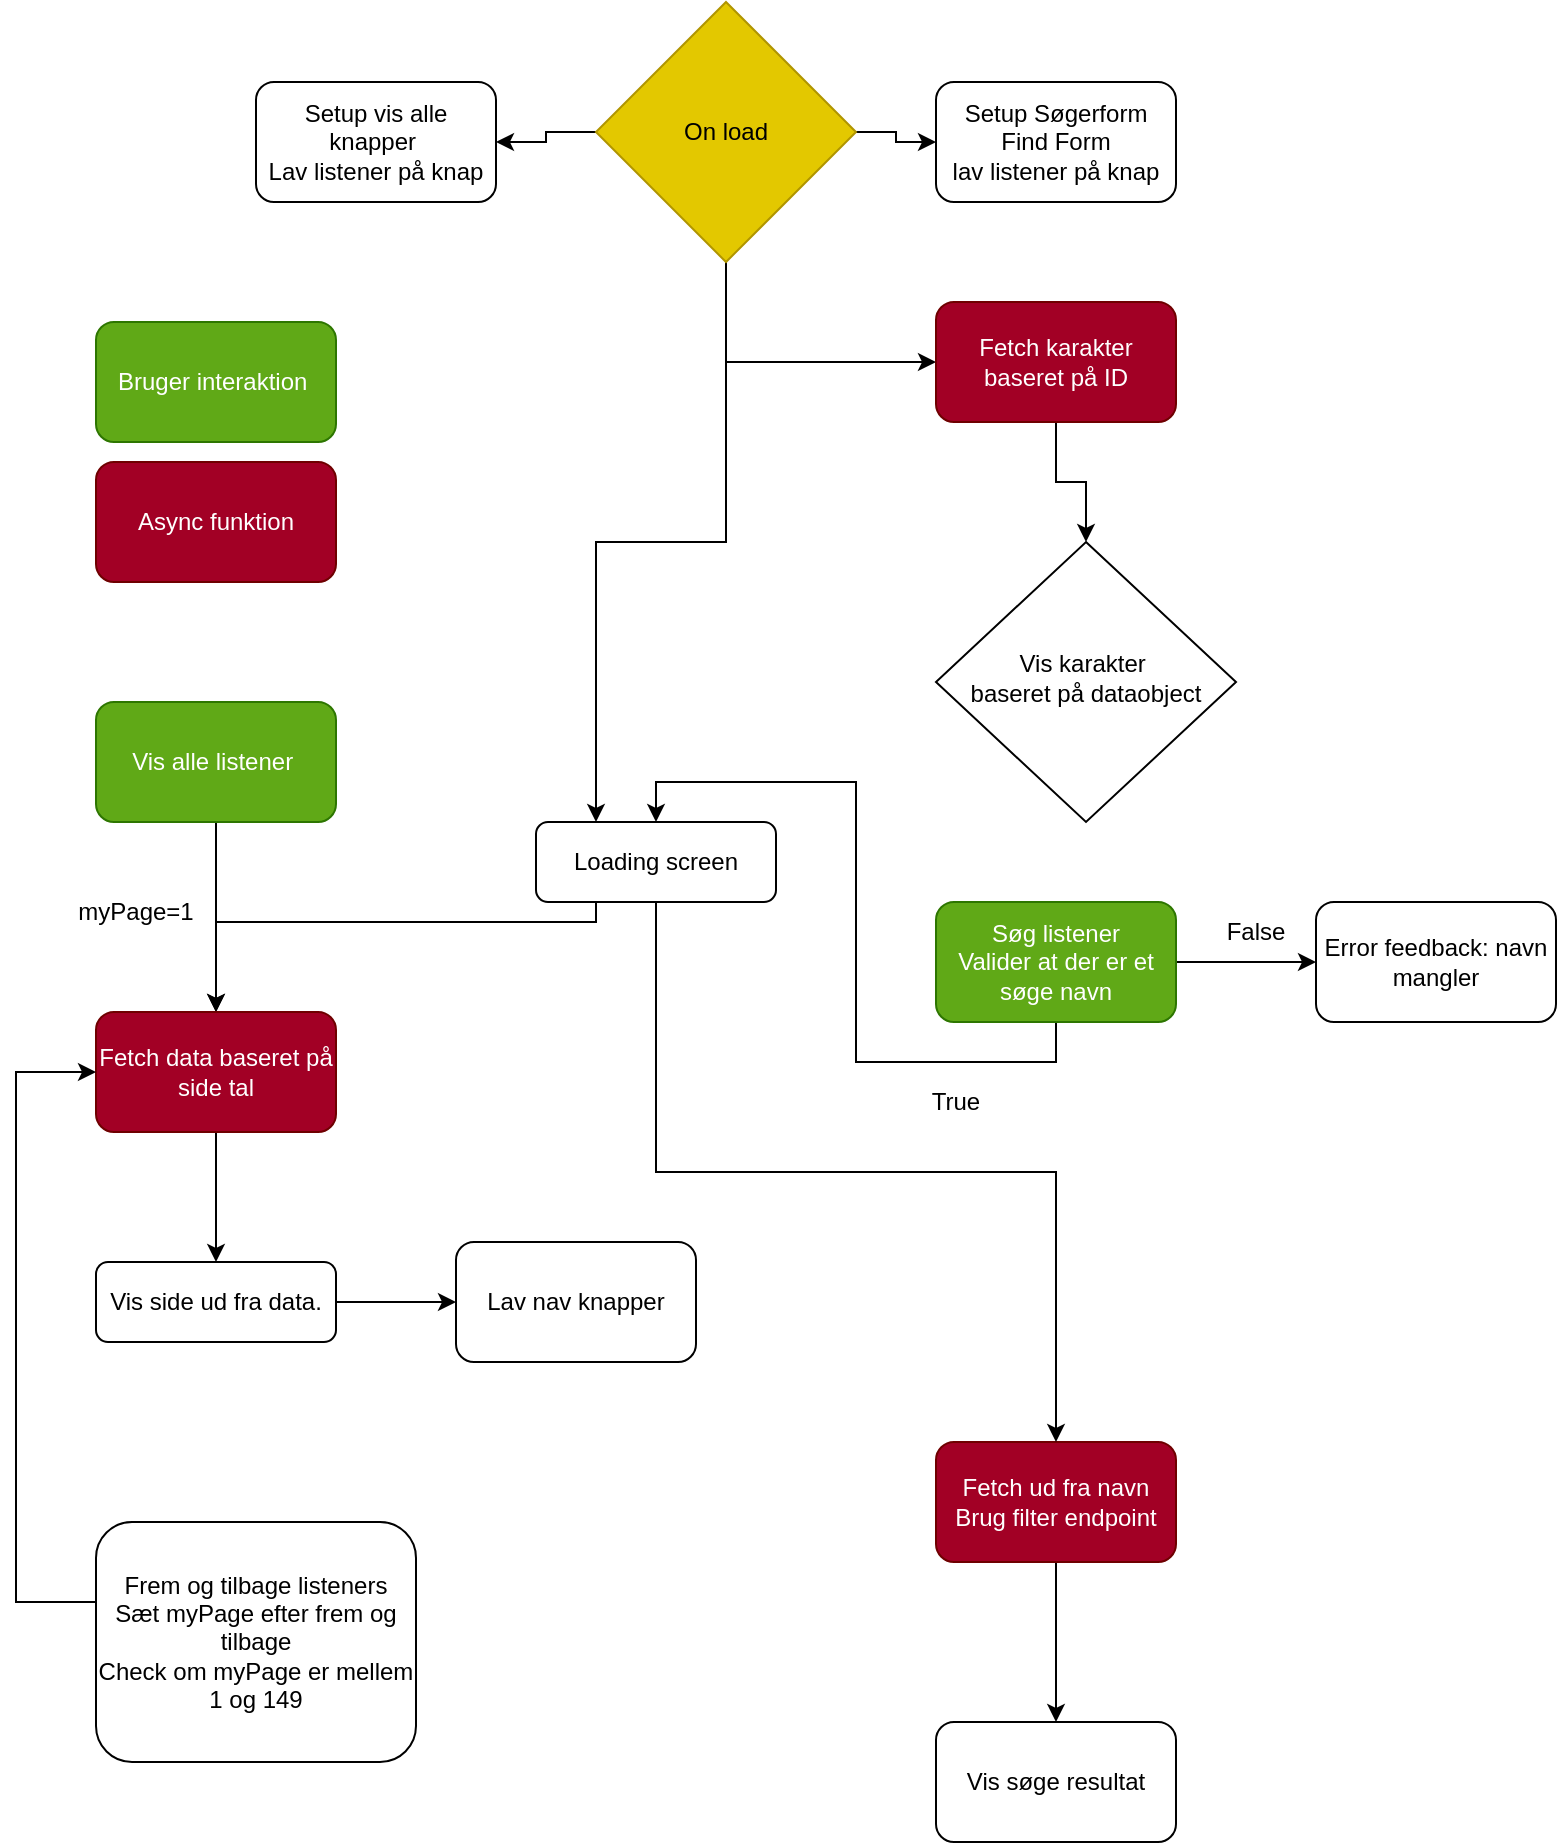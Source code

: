 <mxfile version="20.8.20" type="github">
  <diagram id="C5RBs43oDa-KdzZeNtuy" name="Page-1">
    <mxGraphModel dx="1050" dy="549" grid="1" gridSize="10" guides="1" tooltips="1" connect="1" arrows="1" fold="1" page="1" pageScale="1" pageWidth="827" pageHeight="1169" math="0" shadow="0">
      <root>
        <mxCell id="WIyWlLk6GJQsqaUBKTNV-0" />
        <mxCell id="WIyWlLk6GJQsqaUBKTNV-1" parent="WIyWlLk6GJQsqaUBKTNV-0" />
        <mxCell id="WIyWlLk6GJQsqaUBKTNV-6" value="Vis karakter&amp;nbsp;&lt;br&gt;baseret på dataobject" style="rhombus;whiteSpace=wrap;html=1;shadow=0;fontFamily=Helvetica;fontSize=12;align=center;strokeWidth=1;spacing=6;spacingTop=-4;" parent="WIyWlLk6GJQsqaUBKTNV-1" vertex="1">
          <mxGeometry x="510" y="290" width="150" height="140" as="geometry" />
        </mxCell>
        <mxCell id="bnaYNakFQ8LFgz-joWuX-34" style="edgeStyle=orthogonalEdgeStyle;rounded=0;orthogonalLoop=1;jettySize=auto;html=1;exitX=1;exitY=0.5;exitDx=0;exitDy=0;entryX=0;entryY=0.5;entryDx=0;entryDy=0;" edge="1" parent="WIyWlLk6GJQsqaUBKTNV-1" source="WIyWlLk6GJQsqaUBKTNV-7" target="bnaYNakFQ8LFgz-joWuX-33">
          <mxGeometry relative="1" as="geometry" />
        </mxCell>
        <mxCell id="WIyWlLk6GJQsqaUBKTNV-7" value="Vis side ud fra data." style="rounded=1;whiteSpace=wrap;html=1;fontSize=12;glass=0;strokeWidth=1;shadow=0;" parent="WIyWlLk6GJQsqaUBKTNV-1" vertex="1">
          <mxGeometry x="90" y="650" width="120" height="40" as="geometry" />
        </mxCell>
        <mxCell id="bnaYNakFQ8LFgz-joWuX-3" style="edgeStyle=orthogonalEdgeStyle;rounded=0;orthogonalLoop=1;jettySize=auto;html=1;exitX=0.5;exitY=1;exitDx=0;exitDy=0;entryX=0.25;entryY=0;entryDx=0;entryDy=0;" edge="1" parent="WIyWlLk6GJQsqaUBKTNV-1" source="bnaYNakFQ8LFgz-joWuX-1" target="bnaYNakFQ8LFgz-joWuX-22">
          <mxGeometry relative="1" as="geometry" />
        </mxCell>
        <mxCell id="bnaYNakFQ8LFgz-joWuX-7" style="edgeStyle=orthogonalEdgeStyle;rounded=0;orthogonalLoop=1;jettySize=auto;html=1;exitX=0.5;exitY=1;exitDx=0;exitDy=0;entryX=0;entryY=0.5;entryDx=0;entryDy=0;" edge="1" parent="WIyWlLk6GJQsqaUBKTNV-1" source="bnaYNakFQ8LFgz-joWuX-1" target="bnaYNakFQ8LFgz-joWuX-4">
          <mxGeometry relative="1" as="geometry">
            <mxPoint x="490" y="190" as="targetPoint" />
          </mxGeometry>
        </mxCell>
        <mxCell id="bnaYNakFQ8LFgz-joWuX-11" style="edgeStyle=orthogonalEdgeStyle;rounded=0;orthogonalLoop=1;jettySize=auto;html=1;exitX=1;exitY=0.5;exitDx=0;exitDy=0;entryX=0;entryY=0.5;entryDx=0;entryDy=0;" edge="1" parent="WIyWlLk6GJQsqaUBKTNV-1" source="bnaYNakFQ8LFgz-joWuX-1" target="bnaYNakFQ8LFgz-joWuX-10">
          <mxGeometry relative="1" as="geometry" />
        </mxCell>
        <mxCell id="bnaYNakFQ8LFgz-joWuX-41" style="edgeStyle=orthogonalEdgeStyle;rounded=0;orthogonalLoop=1;jettySize=auto;html=1;exitX=0;exitY=0.5;exitDx=0;exitDy=0;entryX=1;entryY=0.5;entryDx=0;entryDy=0;" edge="1" parent="WIyWlLk6GJQsqaUBKTNV-1" source="bnaYNakFQ8LFgz-joWuX-1" target="bnaYNakFQ8LFgz-joWuX-25">
          <mxGeometry relative="1" as="geometry" />
        </mxCell>
        <mxCell id="bnaYNakFQ8LFgz-joWuX-1" value="On load" style="rhombus;whiteSpace=wrap;html=1;fillColor=#e3c800;fontColor=#000000;strokeColor=#B09500;" vertex="1" parent="WIyWlLk6GJQsqaUBKTNV-1">
          <mxGeometry x="340" y="20" width="130" height="130" as="geometry" />
        </mxCell>
        <mxCell id="bnaYNakFQ8LFgz-joWuX-9" style="edgeStyle=orthogonalEdgeStyle;rounded=0;orthogonalLoop=1;jettySize=auto;html=1;exitX=0.5;exitY=1;exitDx=0;exitDy=0;" edge="1" parent="WIyWlLk6GJQsqaUBKTNV-1" source="bnaYNakFQ8LFgz-joWuX-4" target="WIyWlLk6GJQsqaUBKTNV-6">
          <mxGeometry relative="1" as="geometry" />
        </mxCell>
        <mxCell id="bnaYNakFQ8LFgz-joWuX-4" value="Fetch karakter baseret på ID" style="rounded=1;whiteSpace=wrap;html=1;fillColor=#a20025;fontColor=#ffffff;strokeColor=#6F0000;" vertex="1" parent="WIyWlLk6GJQsqaUBKTNV-1">
          <mxGeometry x="510" y="170" width="120" height="60" as="geometry" />
        </mxCell>
        <mxCell id="bnaYNakFQ8LFgz-joWuX-10" value="Setup Søgerform&lt;br&gt;Find Form&lt;br&gt;lav listener på knap" style="rounded=1;whiteSpace=wrap;html=1;" vertex="1" parent="WIyWlLk6GJQsqaUBKTNV-1">
          <mxGeometry x="510" y="60" width="120" height="60" as="geometry" />
        </mxCell>
        <mxCell id="bnaYNakFQ8LFgz-joWuX-14" style="edgeStyle=orthogonalEdgeStyle;rounded=0;orthogonalLoop=1;jettySize=auto;html=1;exitX=1;exitY=0.5;exitDx=0;exitDy=0;entryX=0;entryY=0.5;entryDx=0;entryDy=0;" edge="1" parent="WIyWlLk6GJQsqaUBKTNV-1" source="bnaYNakFQ8LFgz-joWuX-12" target="bnaYNakFQ8LFgz-joWuX-13">
          <mxGeometry relative="1" as="geometry" />
        </mxCell>
        <mxCell id="bnaYNakFQ8LFgz-joWuX-23" style="edgeStyle=orthogonalEdgeStyle;rounded=0;orthogonalLoop=1;jettySize=auto;html=1;exitX=0.5;exitY=1;exitDx=0;exitDy=0;entryX=0.5;entryY=0;entryDx=0;entryDy=0;" edge="1" parent="WIyWlLk6GJQsqaUBKTNV-1" source="bnaYNakFQ8LFgz-joWuX-12" target="bnaYNakFQ8LFgz-joWuX-22">
          <mxGeometry relative="1" as="geometry" />
        </mxCell>
        <mxCell id="bnaYNakFQ8LFgz-joWuX-12" value="Søg listener&lt;br&gt;Valider at der er et søge navn" style="rounded=1;whiteSpace=wrap;html=1;fillColor=#60a917;fontColor=#ffffff;strokeColor=#2D7600;" vertex="1" parent="WIyWlLk6GJQsqaUBKTNV-1">
          <mxGeometry x="510" y="470" width="120" height="60" as="geometry" />
        </mxCell>
        <mxCell id="bnaYNakFQ8LFgz-joWuX-13" value="Error feedback: navn mangler" style="whiteSpace=wrap;html=1;rounded=1;" vertex="1" parent="WIyWlLk6GJQsqaUBKTNV-1">
          <mxGeometry x="700" y="470" width="120" height="60" as="geometry" />
        </mxCell>
        <mxCell id="bnaYNakFQ8LFgz-joWuX-21" style="edgeStyle=orthogonalEdgeStyle;rounded=0;orthogonalLoop=1;jettySize=auto;html=1;exitX=0.5;exitY=1;exitDx=0;exitDy=0;" edge="1" parent="WIyWlLk6GJQsqaUBKTNV-1" source="bnaYNakFQ8LFgz-joWuX-15" target="bnaYNakFQ8LFgz-joWuX-20">
          <mxGeometry relative="1" as="geometry" />
        </mxCell>
        <mxCell id="bnaYNakFQ8LFgz-joWuX-15" value="Fetch ud fra navn Brug filter endpoint" style="whiteSpace=wrap;html=1;rounded=1;fillColor=#a20025;fontColor=#ffffff;strokeColor=#6F0000;" vertex="1" parent="WIyWlLk6GJQsqaUBKTNV-1">
          <mxGeometry x="510" y="740" width="120" height="60" as="geometry" />
        </mxCell>
        <mxCell id="bnaYNakFQ8LFgz-joWuX-17" value="False" style="text;html=1;strokeColor=none;fillColor=none;align=center;verticalAlign=middle;whiteSpace=wrap;rounded=0;" vertex="1" parent="WIyWlLk6GJQsqaUBKTNV-1">
          <mxGeometry x="640" y="470" width="60" height="30" as="geometry" />
        </mxCell>
        <mxCell id="bnaYNakFQ8LFgz-joWuX-19" value="True" style="text;html=1;strokeColor=none;fillColor=none;align=center;verticalAlign=middle;whiteSpace=wrap;rounded=0;rotation=0;" vertex="1" parent="WIyWlLk6GJQsqaUBKTNV-1">
          <mxGeometry x="490" y="555" width="60" height="30" as="geometry" />
        </mxCell>
        <mxCell id="bnaYNakFQ8LFgz-joWuX-20" value="Vis søge resultat" style="whiteSpace=wrap;html=1;rounded=1;" vertex="1" parent="WIyWlLk6GJQsqaUBKTNV-1">
          <mxGeometry x="510" y="880" width="120" height="60" as="geometry" />
        </mxCell>
        <mxCell id="bnaYNakFQ8LFgz-joWuX-24" style="edgeStyle=orthogonalEdgeStyle;rounded=0;orthogonalLoop=1;jettySize=auto;html=1;exitX=0.5;exitY=1;exitDx=0;exitDy=0;" edge="1" parent="WIyWlLk6GJQsqaUBKTNV-1" source="bnaYNakFQ8LFgz-joWuX-22" target="bnaYNakFQ8LFgz-joWuX-15">
          <mxGeometry relative="1" as="geometry" />
        </mxCell>
        <mxCell id="bnaYNakFQ8LFgz-joWuX-22" value="Loading screen" style="rounded=1;whiteSpace=wrap;html=1;fontSize=12;glass=0;strokeWidth=1;shadow=0;" vertex="1" parent="WIyWlLk6GJQsqaUBKTNV-1">
          <mxGeometry x="310" y="430" width="120" height="40" as="geometry" />
        </mxCell>
        <mxCell id="bnaYNakFQ8LFgz-joWuX-25" value="Setup vis alle knapper&amp;nbsp;&lt;br&gt;Lav listener på knap" style="rounded=1;whiteSpace=wrap;html=1;" vertex="1" parent="WIyWlLk6GJQsqaUBKTNV-1">
          <mxGeometry x="170" y="60" width="120" height="60" as="geometry" />
        </mxCell>
        <mxCell id="bnaYNakFQ8LFgz-joWuX-30" style="edgeStyle=orthogonalEdgeStyle;rounded=0;orthogonalLoop=1;jettySize=auto;html=1;entryX=0.5;entryY=0;entryDx=0;entryDy=0;exitX=0.25;exitY=1;exitDx=0;exitDy=0;" edge="1" parent="WIyWlLk6GJQsqaUBKTNV-1" source="bnaYNakFQ8LFgz-joWuX-22" target="bnaYNakFQ8LFgz-joWuX-29">
          <mxGeometry relative="1" as="geometry">
            <mxPoint x="240" y="450" as="sourcePoint" />
            <Array as="points">
              <mxPoint x="340" y="480" />
              <mxPoint x="150" y="480" />
            </Array>
          </mxGeometry>
        </mxCell>
        <mxCell id="bnaYNakFQ8LFgz-joWuX-32" style="edgeStyle=orthogonalEdgeStyle;rounded=0;orthogonalLoop=1;jettySize=auto;html=1;exitX=0.5;exitY=1;exitDx=0;exitDy=0;entryX=0.5;entryY=0;entryDx=0;entryDy=0;" edge="1" parent="WIyWlLk6GJQsqaUBKTNV-1" source="bnaYNakFQ8LFgz-joWuX-26" target="bnaYNakFQ8LFgz-joWuX-29">
          <mxGeometry relative="1" as="geometry" />
        </mxCell>
        <mxCell id="bnaYNakFQ8LFgz-joWuX-26" value="Vis alle listener&amp;nbsp;" style="rounded=1;whiteSpace=wrap;html=1;fillColor=#60a917;fontColor=#ffffff;strokeColor=#2D7600;" vertex="1" parent="WIyWlLk6GJQsqaUBKTNV-1">
          <mxGeometry x="90" y="370" width="120" height="60" as="geometry" />
        </mxCell>
        <mxCell id="bnaYNakFQ8LFgz-joWuX-31" style="edgeStyle=orthogonalEdgeStyle;rounded=0;orthogonalLoop=1;jettySize=auto;html=1;exitX=0.5;exitY=1;exitDx=0;exitDy=0;entryX=0.5;entryY=0;entryDx=0;entryDy=0;" edge="1" parent="WIyWlLk6GJQsqaUBKTNV-1" source="bnaYNakFQ8LFgz-joWuX-29" target="WIyWlLk6GJQsqaUBKTNV-7">
          <mxGeometry relative="1" as="geometry" />
        </mxCell>
        <mxCell id="bnaYNakFQ8LFgz-joWuX-29" value="Fetch data baseret på side tal" style="rounded=1;whiteSpace=wrap;html=1;fillColor=#a20025;fontColor=#ffffff;strokeColor=#6F0000;" vertex="1" parent="WIyWlLk6GJQsqaUBKTNV-1">
          <mxGeometry x="90" y="525" width="120" height="60" as="geometry" />
        </mxCell>
        <mxCell id="bnaYNakFQ8LFgz-joWuX-33" value="Lav nav knapper" style="rounded=1;whiteSpace=wrap;html=1;" vertex="1" parent="WIyWlLk6GJQsqaUBKTNV-1">
          <mxGeometry x="270" y="640" width="120" height="60" as="geometry" />
        </mxCell>
        <mxCell id="bnaYNakFQ8LFgz-joWuX-38" style="edgeStyle=orthogonalEdgeStyle;rounded=0;orthogonalLoop=1;jettySize=auto;html=1;exitX=0;exitY=0.5;exitDx=0;exitDy=0;entryX=0;entryY=0.5;entryDx=0;entryDy=0;" edge="1" parent="WIyWlLk6GJQsqaUBKTNV-1" source="bnaYNakFQ8LFgz-joWuX-36" target="bnaYNakFQ8LFgz-joWuX-29">
          <mxGeometry relative="1" as="geometry">
            <Array as="points">
              <mxPoint x="50" y="820" />
              <mxPoint x="50" y="555" />
            </Array>
          </mxGeometry>
        </mxCell>
        <mxCell id="bnaYNakFQ8LFgz-joWuX-36" value="Frem og tilbage listeners&lt;br&gt;Sæt myPage efter frem og tilbage&lt;br&gt;Check om myPage er mellem 1 og 149" style="rounded=1;whiteSpace=wrap;html=1;" vertex="1" parent="WIyWlLk6GJQsqaUBKTNV-1">
          <mxGeometry x="90" y="780" width="160" height="120" as="geometry" />
        </mxCell>
        <mxCell id="bnaYNakFQ8LFgz-joWuX-37" value="myPage=1" style="text;html=1;strokeColor=none;fillColor=none;align=center;verticalAlign=middle;whiteSpace=wrap;rounded=0;" vertex="1" parent="WIyWlLk6GJQsqaUBKTNV-1">
          <mxGeometry x="80" y="460" width="60" height="30" as="geometry" />
        </mxCell>
        <mxCell id="bnaYNakFQ8LFgz-joWuX-42" value="Bruger interaktion&amp;nbsp;" style="rounded=1;whiteSpace=wrap;html=1;fillColor=#60a917;fontColor=#ffffff;strokeColor=#2D7600;" vertex="1" parent="WIyWlLk6GJQsqaUBKTNV-1">
          <mxGeometry x="90" y="180" width="120" height="60" as="geometry" />
        </mxCell>
        <mxCell id="bnaYNakFQ8LFgz-joWuX-43" value="Async funktion" style="rounded=1;whiteSpace=wrap;html=1;fillColor=#a20025;fontColor=#ffffff;strokeColor=#6F0000;" vertex="1" parent="WIyWlLk6GJQsqaUBKTNV-1">
          <mxGeometry x="90" y="250" width="120" height="60" as="geometry" />
        </mxCell>
      </root>
    </mxGraphModel>
  </diagram>
</mxfile>
